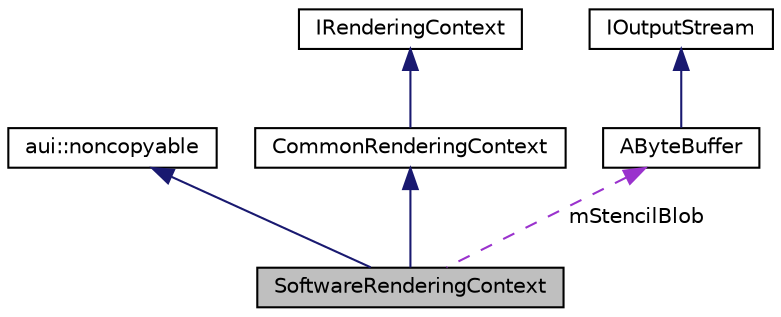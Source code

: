 digraph "SoftwareRenderingContext"
{
 // LATEX_PDF_SIZE
  edge [fontname="Helvetica",fontsize="10",labelfontname="Helvetica",labelfontsize="10"];
  node [fontname="Helvetica",fontsize="10",shape=record];
  Node1 [label="SoftwareRenderingContext",height=0.2,width=0.4,color="black", fillcolor="grey75", style="filled", fontcolor="black",tooltip=" "];
  Node2 -> Node1 [dir="back",color="midnightblue",fontsize="10",style="solid",fontname="Helvetica"];
  Node2 [label="aui::noncopyable",height=0.2,width=0.4,color="black", fillcolor="white", style="filled",URL="$structaui_1_1noncopyable.html",tooltip="Forbids copy of your class."];
  Node3 -> Node1 [dir="back",color="midnightblue",fontsize="10",style="solid",fontname="Helvetica"];
  Node3 [label="CommonRenderingContext",height=0.2,width=0.4,color="black", fillcolor="white", style="filled",URL="$classCommonRenderingContext.html",tooltip=" "];
  Node4 -> Node3 [dir="back",color="midnightblue",fontsize="10",style="solid",fontname="Helvetica"];
  Node4 [label="IRenderingContext",height=0.2,width=0.4,color="black", fillcolor="white", style="filled",URL="$classIRenderingContext.html",tooltip="Glue between AWindow and IRenderer."];
  Node5 -> Node1 [dir="back",color="darkorchid3",fontsize="10",style="dashed",label=" mStencilBlob" ,fontname="Helvetica"];
  Node5 [label="AByteBuffer",height=0.2,width=0.4,color="black", fillcolor="white", style="filled",URL="$classAByteBuffer.html",tooltip="std::vector-like growing array for byte storage."];
  Node6 -> Node5 [dir="back",color="midnightblue",fontsize="10",style="solid",fontname="Helvetica"];
  Node6 [label="IOutputStream",height=0.2,width=0.4,color="black", fillcolor="white", style="filled",URL="$classIOutputStream.html",tooltip=" "];
}
